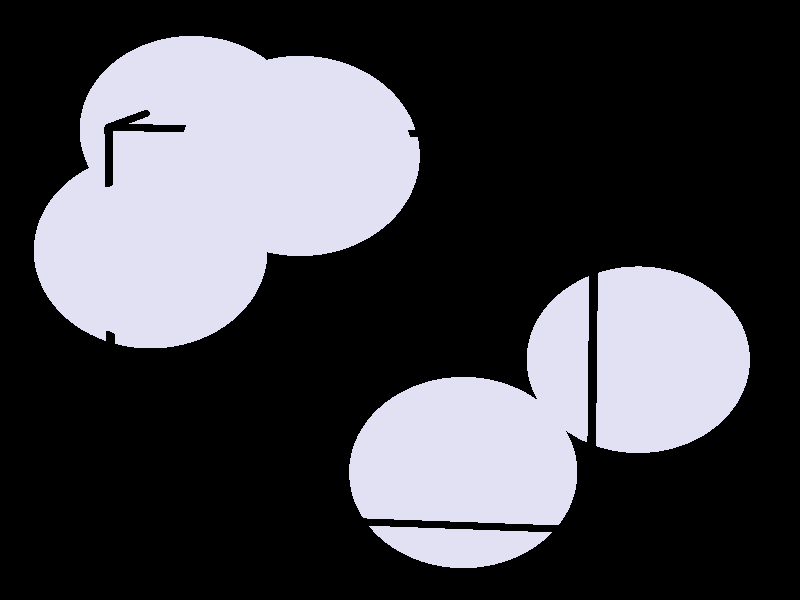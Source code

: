 #include "colors.inc"
#include "finish.inc"

global_settings {assumed_gamma 1 max_trace_level 6}
background {color White transmit 1.0}
camera {perspective
  right -9.15*x up 8.20*y
  direction 50.00*z
  location <0,0,50.00> look_at <0,0,0>}


light_source {<  2.00,   3.00,  40.00> color White
  area_light <0.70, 0, 0>, <0, 0.70, 0>, 3, 3
  adaptive 1 jitter}
// no fog
#declare simple = finish {phong 0.7}
#declare pale = finish {ambient 0.5 diffuse 0.85 roughness 0.001 specular 0.200 }
#declare intermediate = finish {ambient 0.3 diffuse 0.6 specular 0.1 roughness 0.04}
#declare vmd = finish {ambient 0.0 diffuse 0.65 phong 0.1 phong_size 40.0 specular 0.5 }
#declare jmol = finish {ambient 0.2 diffuse 0.6 specular 1 roughness 0.001 metallic}
#declare ase2 = finish {ambient 0.05 brilliance 3 diffuse 0.6 metallic specular 0.7 roughness 0.04 reflection 0.15}
#declare ase3 = finish {ambient 0.15 brilliance 2 diffuse 0.6 metallic specular 1.0 roughness 0.001 reflection 0.0}
#declare glass = finish {ambient 0.05 diffuse 0.3 specular 1.0 roughness 0.001}
#declare glass2 = finish {ambient 0.01 diffuse 0.3 specular 1.0 reflection 0.25 roughness 0.001}
#declare Rcell = 0.050;
#declare Rbond = 0.100;

#macro atom(LOC, R, COL, TRANS, FIN)
  sphere{LOC, R texture{pigment{color COL transmit TRANS} finish{FIN}}}
#end
#macro constrain(LOC, R, COL, TRANS FIN)
union{torus{R, Rcell rotate 45*z texture{pigment{color COL transmit TRANS} finish{FIN}}}
     torus{R, Rcell rotate -45*z texture{pigment{color COL transmit TRANS} finish{FIN}}}
     translate LOC}
#end

cylinder {< -3.42,  -3.02,  -1.91>, < -2.25,  -2.04,  -8.02>, Rcell pigment {Black}}
cylinder {< -3.40,   2.41,  -1.03>, < -2.24,   3.39,  -7.15>, Rcell pigment {Black}}
cylinder {<  2.23,   2.23,   0.01>, <  3.40,   3.21,  -6.10>, Rcell pigment {Black}}
cylinder {<  2.22,  -3.20,  -0.86>, <  3.38,  -2.22,  -6.97>, Rcell pigment {Black}}
cylinder {< -3.42,  -3.02,  -1.91>, < -3.40,   2.41,  -1.03>, Rcell pigment {Black}}
cylinder {< -2.25,  -2.04,  -8.02>, < -2.24,   3.39,  -7.15>, Rcell pigment {Black}}
cylinder {<  3.38,  -2.22,  -6.97>, <  3.40,   3.21,  -6.10>, Rcell pigment {Black}}
cylinder {<  2.22,  -3.20,  -0.86>, <  2.23,   2.23,   0.01>, Rcell pigment {Black}}
cylinder {< -3.42,  -3.02,  -1.91>, <  2.22,  -3.20,  -0.86>, Rcell pigment {Black}}
cylinder {< -2.25,  -2.04,  -8.02>, <  3.38,  -2.22,  -6.97>, Rcell pigment {Black}}
cylinder {< -2.24,   3.39,  -7.15>, <  3.40,   3.21,  -6.10>, Rcell pigment {Black}}
cylinder {< -3.40,   2.41,  -1.03>, <  2.23,   2.23,   0.01>, Rcell pigment {Black}}
atom(< -2.97,   0.70,  -2.10>, 1.39, rgb <0.75, 0.75, 0.90>, 0.0, ase2) // #0
atom(< -2.57,   2.51,  -4.08>, 1.39, rgb <0.75, 0.75, 0.90>, 0.0, ase2) // #1
atom(<  0.77,  -2.51,  -3.26>, 1.39, rgb <0.75, 0.75, 0.90>, 0.0, ase2) // #2
atom(< -1.16,   2.00,  -0.84>, 1.39, rgb <0.75, 0.75, 0.90>, 0.0, ase2) // #3
atom(<  2.97,  -0.89,  -4.53>, 1.39, rgb <0.75, 0.75, 0.90>, 0.0, ase2) // #4

// no constraints
